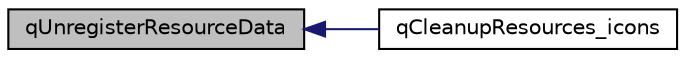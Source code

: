 digraph "qUnregisterResourceData"
{
  edge [fontname="Helvetica",fontsize="10",labelfontname="Helvetica",labelfontsize="10"];
  node [fontname="Helvetica",fontsize="10",shape=record];
  rankdir="LR";
  Node1 [label="qUnregisterResourceData",height=0.2,width=0.4,color="black", fillcolor="grey75", style="filled" fontcolor="black"];
  Node1 -> Node2 [dir="back",color="midnightblue",fontsize="10",style="solid",fontname="Helvetica"];
  Node2 [label="qCleanupResources_icons",height=0.2,width=0.4,color="black", fillcolor="white", style="filled",URL="$qrc__icons_8cpp.html#a6e1e9924d11f0737f3cf199e822500ab"];
}
